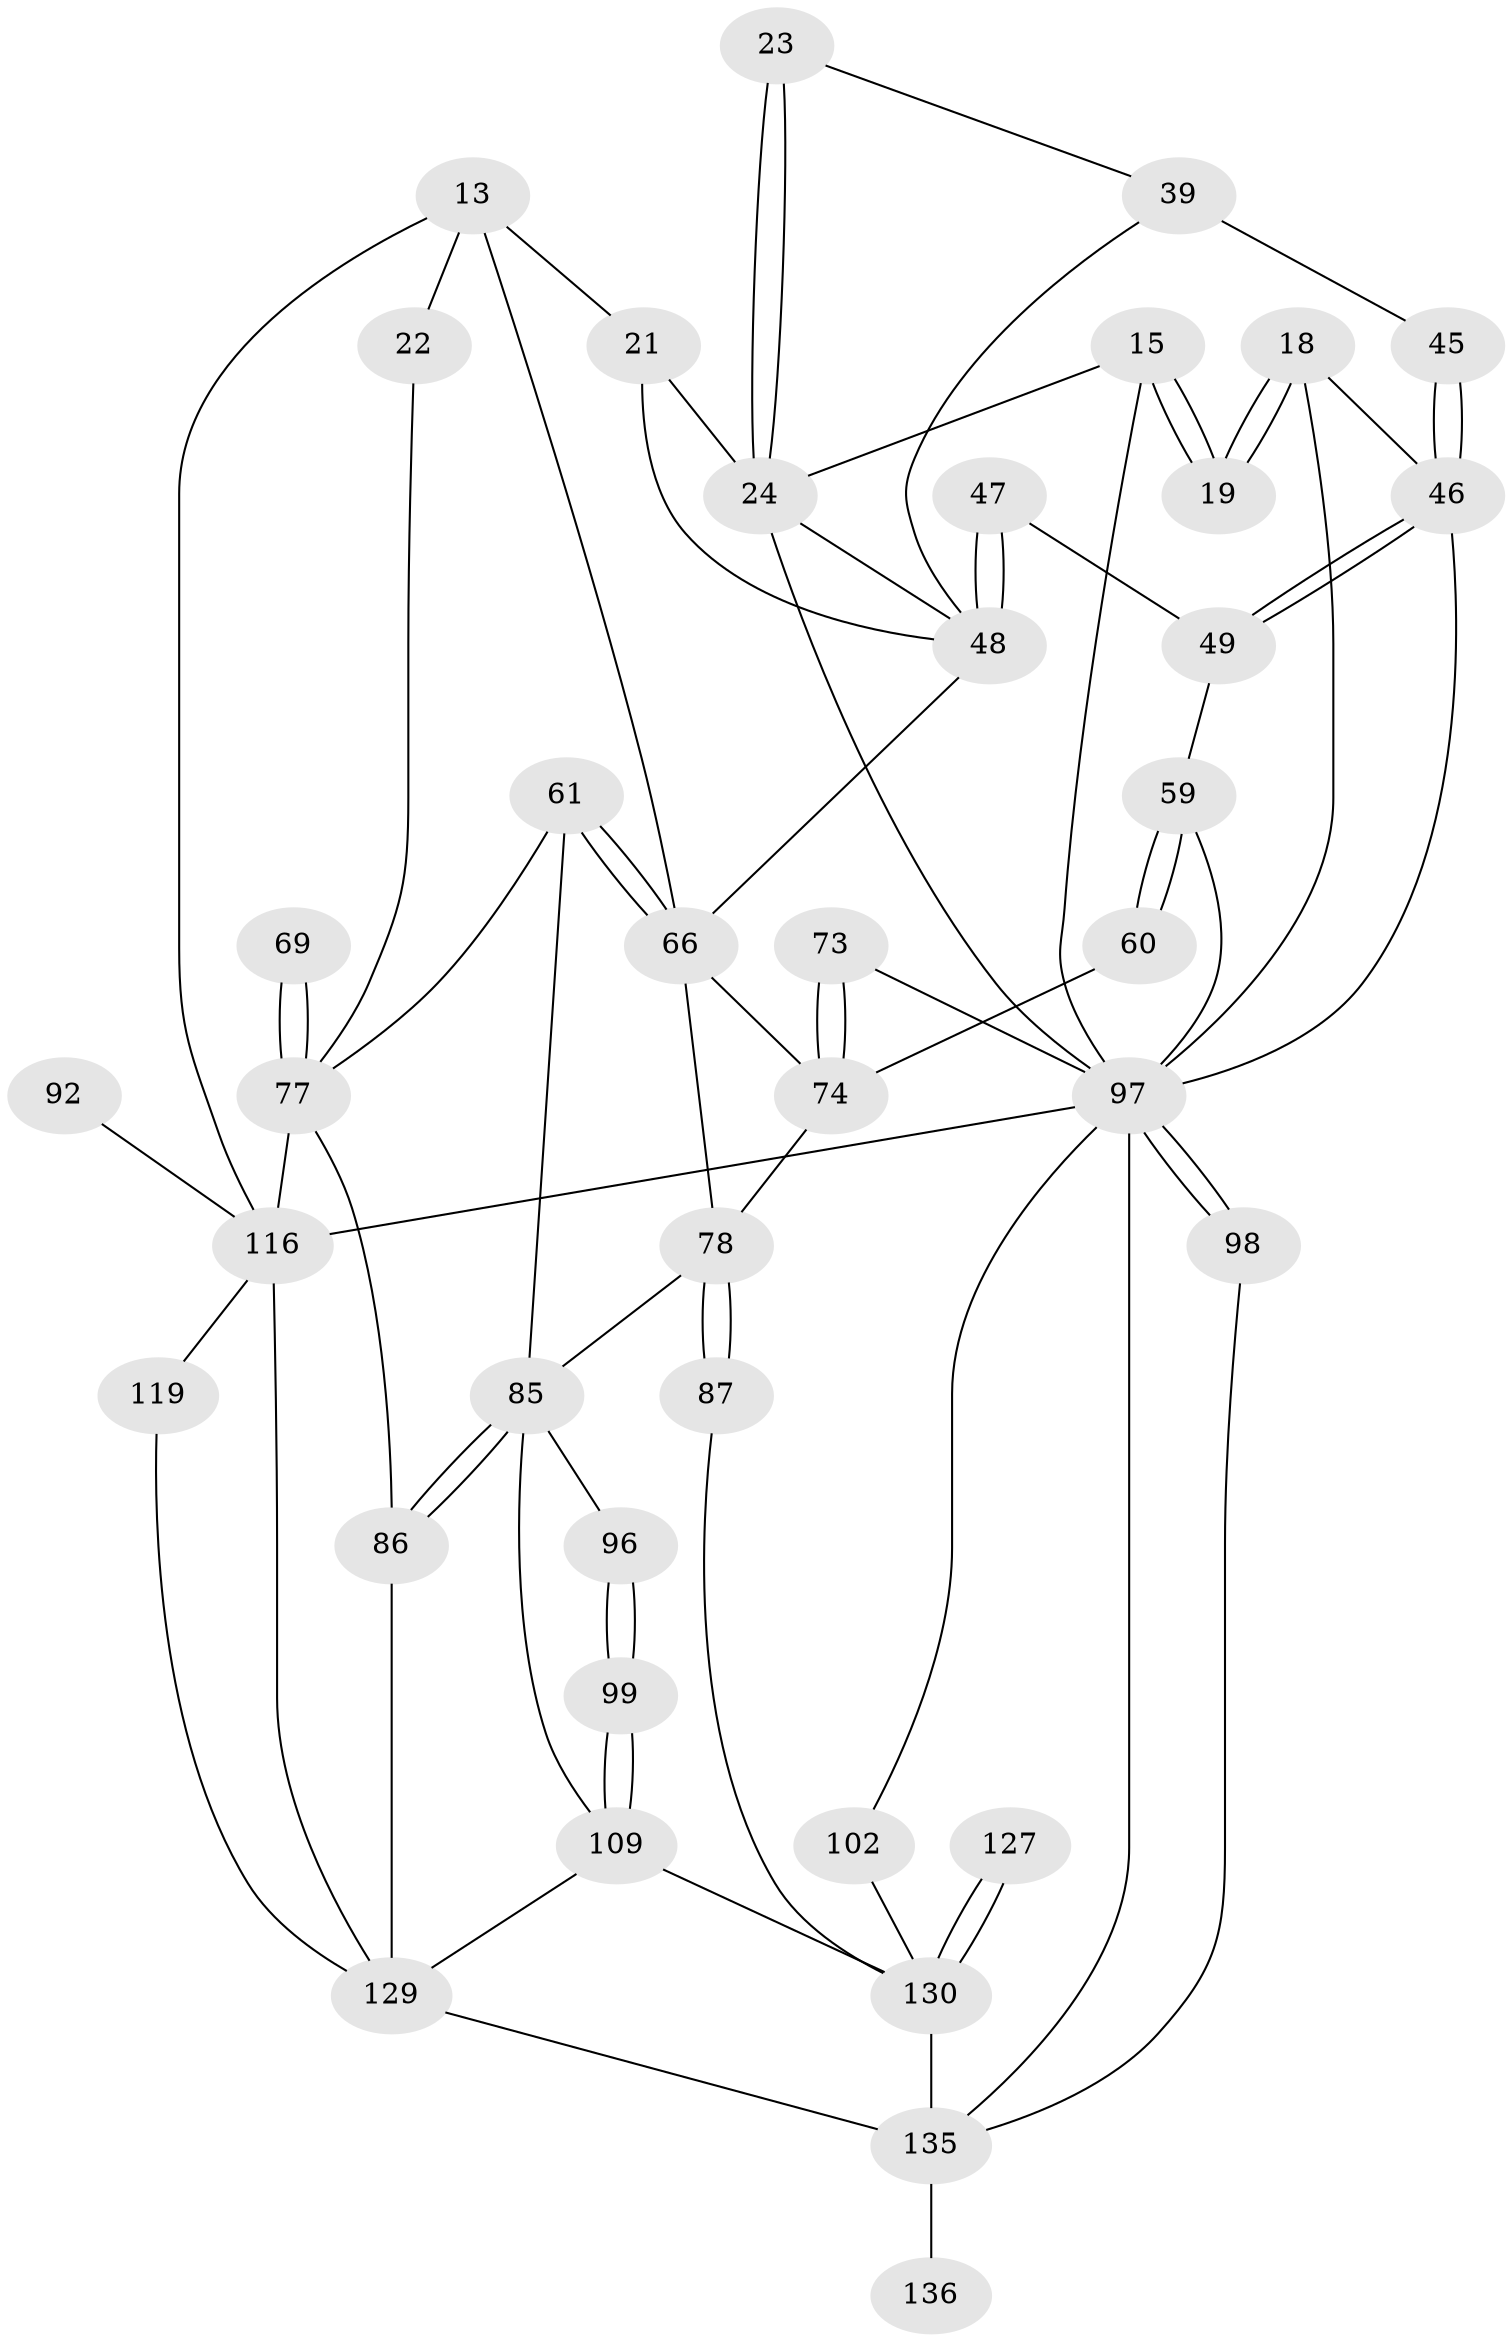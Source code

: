 // original degree distribution, {3: 0.022058823529411766, 4: 0.25735294117647056, 5: 0.4632352941176471, 6: 0.25735294117647056}
// Generated by graph-tools (version 1.1) at 2025/06/03/04/25 22:06:33]
// undirected, 40 vertices, 81 edges
graph export_dot {
graph [start="1"]
  node [color=gray90,style=filled];
  13 [pos="+0.2873333023363071+0.1208784085444908",super="+7+12"];
  15 [pos="+0.8486128807602948+0.13006140769644664",super="+14"];
  18 [pos="+1+0.18791138282632516"];
  19 [pos="+1+0.17913199200038418"];
  21 [pos="+0.5524259969922429+0.12327915200639637",super="+11+10"];
  22 [pos="+0.08020537879812785+0.18932400908315447"];
  23 [pos="+0.7998994319092938+0.17427480594437977"];
  24 [pos="+0.689800513955316+0.21561132515006054",super="+20+9+16"];
  39 [pos="+0.7692629314301633+0.3144142300412908",super="+32"];
  45 [pos="+0.8687415311541201+0.2812344740477012",super="+31"];
  46 [pos="+0.8839990664514455+0.3260026868302278",super="+44"];
  47 [pos="+0.767828982976898+0.36001371695731615"];
  48 [pos="+0.6440587960792429+0.39510872023045185",super="+27+40"];
  49 [pos="+0.8085667759152981+0.3863054730977784"];
  59 [pos="+0.8977296648239693+0.528932594425868",super="+53+54"];
  60 [pos="+0.8540615721701621+0.5083240845815412",super="+56"];
  61 [pos="+0.454085865803886+0.533194527274634",super="+55+36"];
  66 [pos="+0.60364830372687+0.4645622319722437",super="+52"];
  69 [pos="+0.0865916219840481+0.5051871177351432"];
  73 [pos="+0.7693019252138037+0.5649622896920496"];
  74 [pos="+0.7298665080727955+0.5935177135494316",super="+58+57+70"];
  77 [pos="+0+0.46191422014547995",super="+35+67+68"];
  78 [pos="+0.5869758123755582+0.5976076004384437",super="+76"];
  85 [pos="+0.33927348360540877+0.7074797053965752",super="+80"];
  86 [pos="+0.24798681384719154+0.7312122202681479",super="+81"];
  87 [pos="+0.7275139460918276+0.6056075318298572"];
  92 [pos="+0+0.6089777610719511"];
  96 [pos="+0.4318633419395042+0.6868757876650319"];
  97 [pos="+1+1",super="+17+41+88"];
  98 [pos="+1+0.7833059830820766"];
  99 [pos="+0.5132193370280761+0.7607088567169986"];
  102 [pos="+0.8773961667004913+0.6931755186334224",super="+89"];
  109 [pos="+0.5536469259343465+0.8214497651261399",super="+94+95"];
  116 [pos="+0.04359916175978007+0.6952336667017723",super="+105+106+107+108"];
  119 [pos="+0.05439720960202401+0.7900773110586319"];
  127 [pos="+0.8446689792396308+0.8716566662774871"];
  129 [pos="+0+1",super="+128+118+82+123+115"];
  130 [pos="+0.8457523824055995+0.8773682674611266",super="+125+126+122"];
  135 [pos="+0.6040141580480135+1",super="+114+132+134+104"];
  136 [pos="+0.8406854101218816+1"];
  13 -- 22 [weight=2];
  13 -- 21 [weight=2];
  13 -- 66;
  13 -- 116;
  15 -- 19 [weight=2];
  15 -- 19;
  15 -- 24;
  15 -- 97;
  18 -- 19;
  18 -- 19;
  18 -- 97;
  18 -- 46;
  21 -- 24 [weight=2];
  21 -- 48;
  22 -- 77;
  23 -- 24 [weight=2];
  23 -- 24;
  23 -- 39;
  24 -- 97;
  24 -- 48;
  39 -- 45 [weight=2];
  39 -- 48;
  45 -- 46 [weight=2];
  45 -- 46;
  46 -- 49;
  46 -- 49;
  46 -- 97;
  47 -- 48 [weight=2];
  47 -- 48;
  47 -- 49;
  48 -- 66 [weight=2];
  49 -- 59;
  59 -- 60 [weight=2];
  59 -- 60;
  59 -- 97 [weight=2];
  60 -- 74 [weight=2];
  61 -- 66 [weight=3];
  61 -- 66;
  61 -- 85;
  61 -- 77;
  66 -- 78;
  66 -- 74;
  69 -- 77 [weight=3];
  69 -- 77;
  73 -- 74 [weight=2];
  73 -- 74;
  73 -- 97;
  74 -- 78;
  77 -- 116 [weight=3];
  77 -- 86;
  78 -- 87 [weight=2];
  78 -- 87;
  78 -- 85;
  85 -- 86 [weight=2];
  85 -- 86;
  85 -- 96 [weight=2];
  85 -- 109;
  86 -- 129 [weight=2];
  87 -- 130;
  92 -- 116 [weight=3];
  96 -- 99;
  96 -- 99;
  97 -- 98 [weight=2];
  97 -- 98;
  97 -- 135 [weight=2];
  97 -- 116 [weight=2];
  97 -- 102;
  98 -- 135;
  99 -- 109 [weight=2];
  99 -- 109;
  102 -- 130 [weight=3];
  109 -- 129;
  109 -- 130;
  116 -- 119 [weight=2];
  116 -- 129 [weight=2];
  119 -- 129;
  127 -- 130 [weight=3];
  127 -- 130;
  129 -- 135 [weight=2];
  130 -- 135 [weight=6];
  135 -- 136 [weight=3];
}
